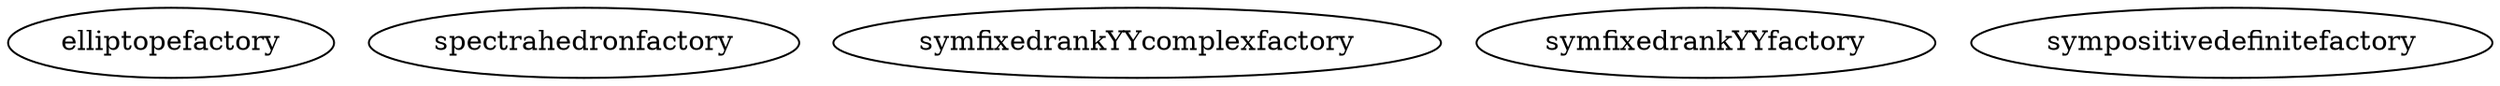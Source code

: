 /* Created by mdot for Matlab */
digraph m2html {

  elliptopefactory [URL="elliptopefactory.html"];
  spectrahedronfactory [URL="spectrahedronfactory.html"];
  symfixedrankYYcomplexfactory [URL="symfixedrankYYcomplexfactory.html"];
  symfixedrankYYfactory [URL="symfixedrankYYfactory.html"];
  sympositivedefinitefactory [URL="sympositivedefinitefactory.html"];
}